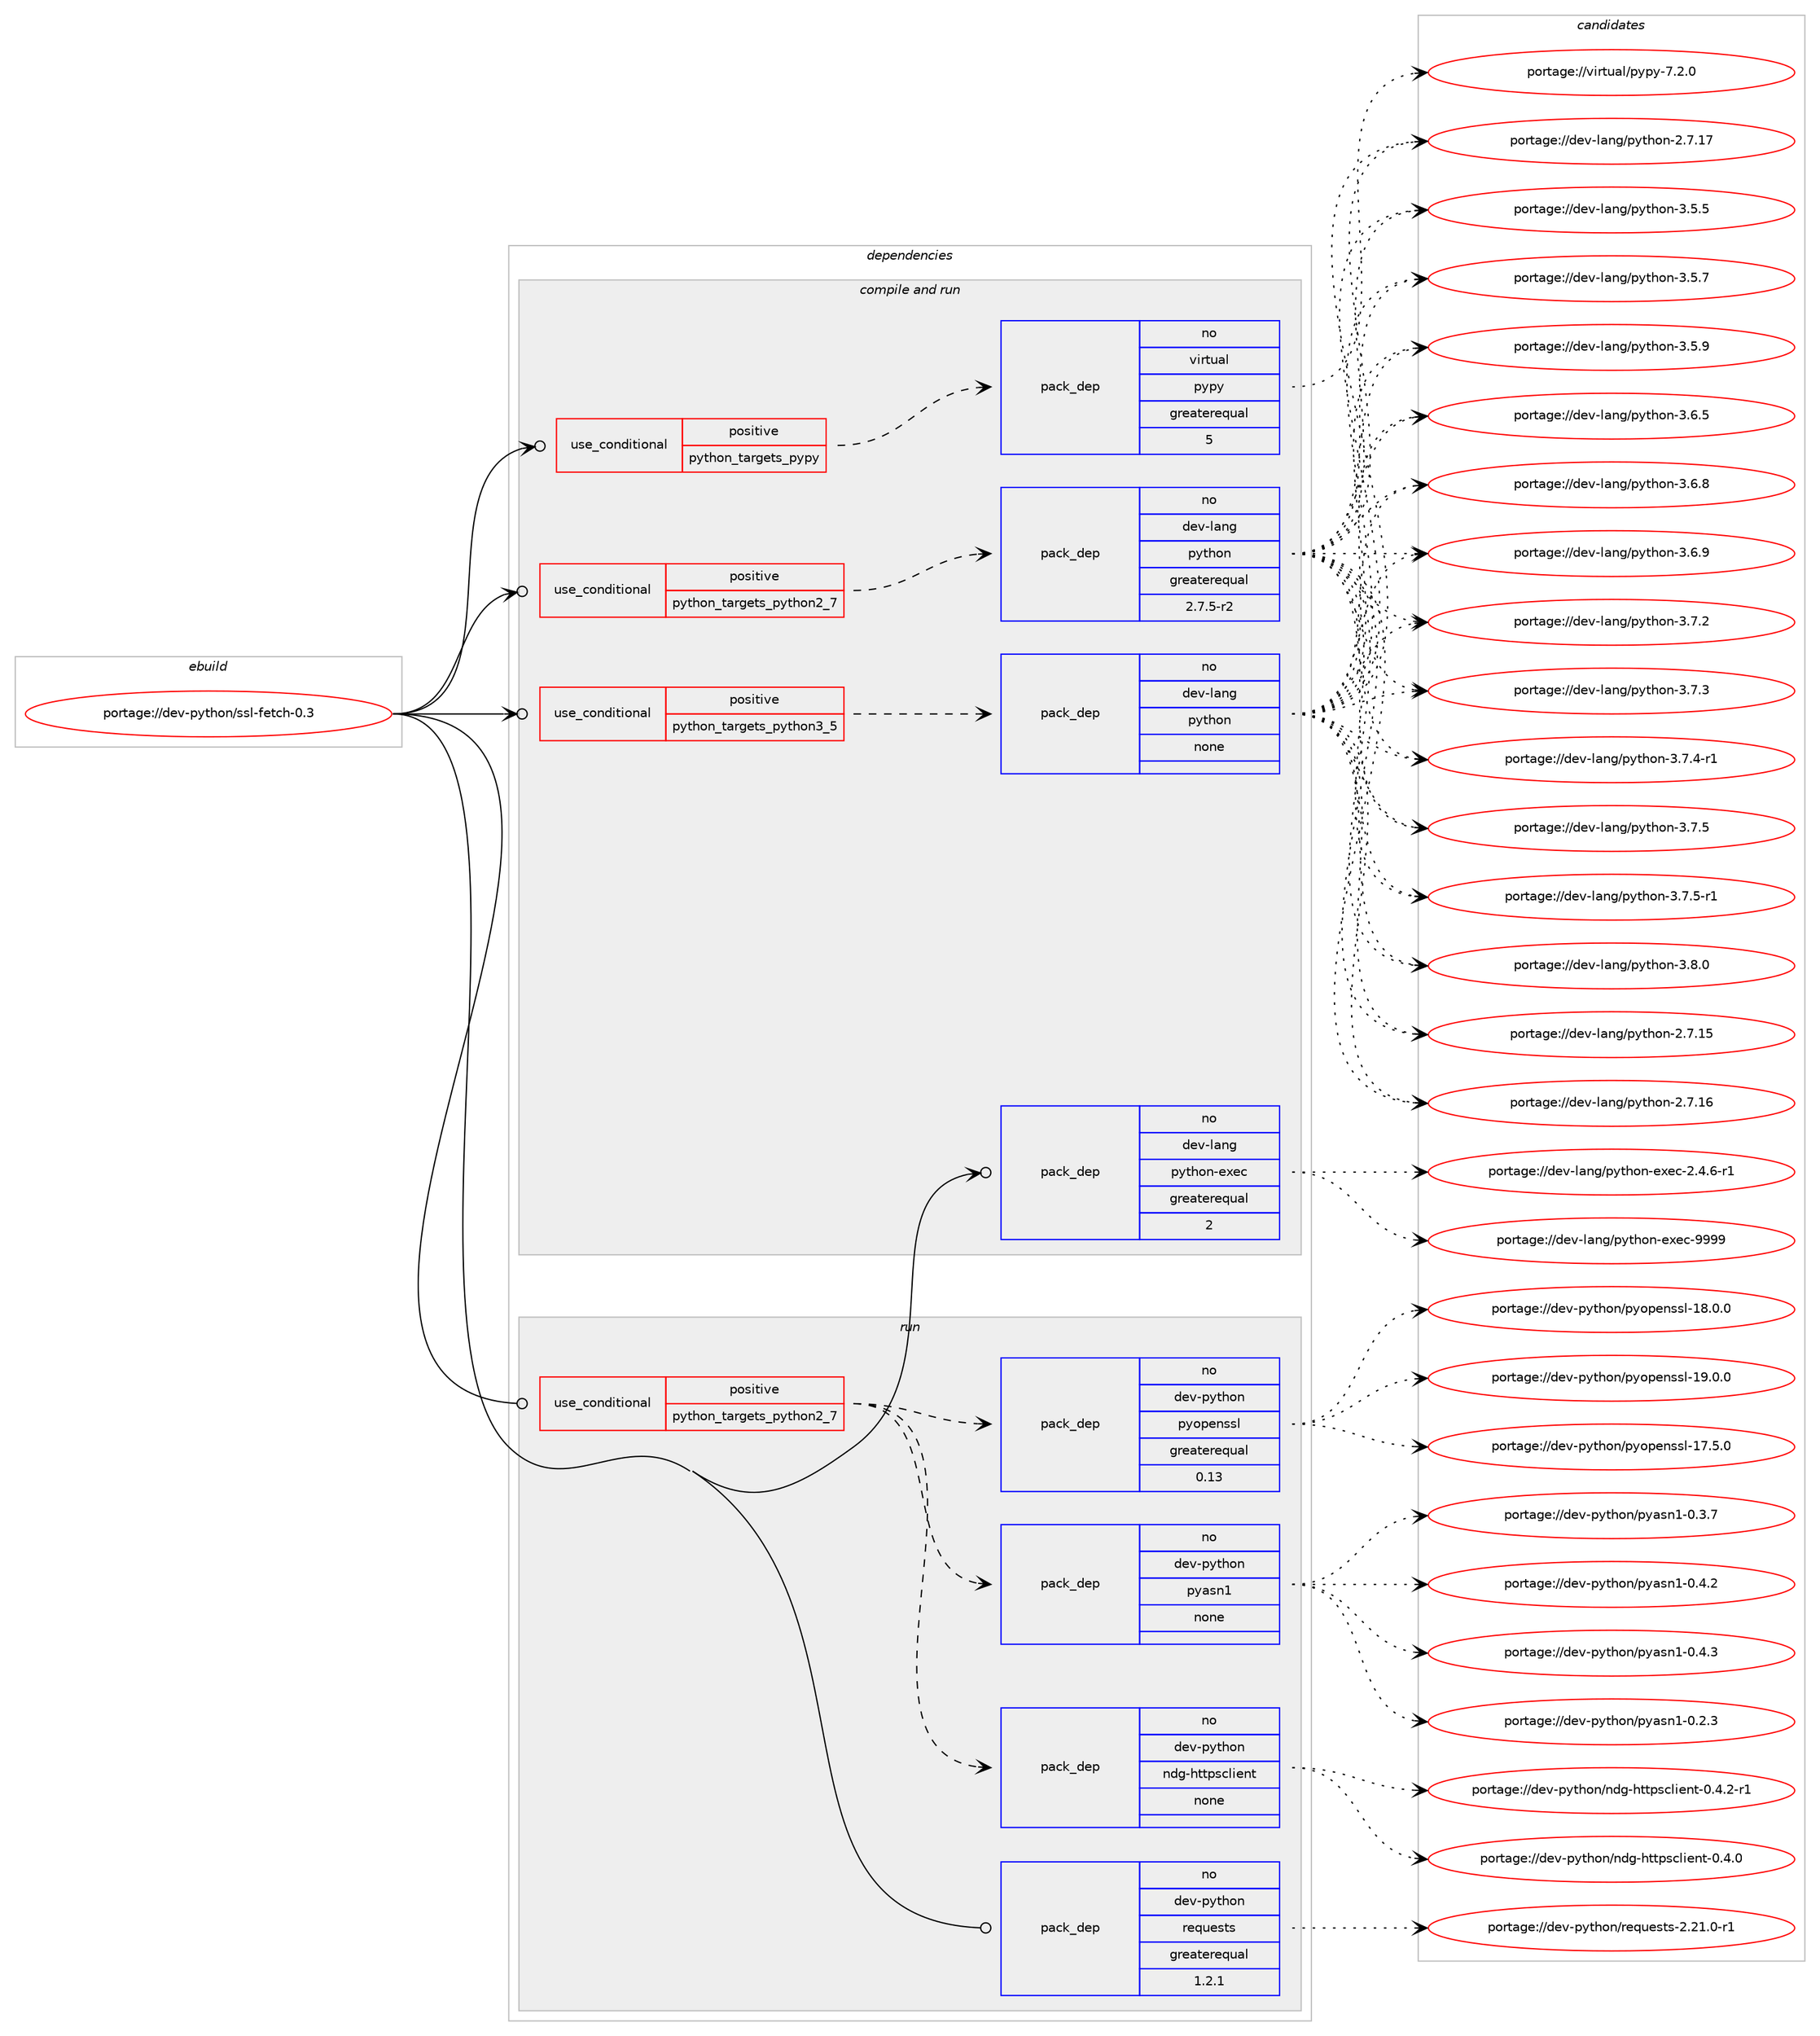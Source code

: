 digraph prolog {

# *************
# Graph options
# *************

newrank=true;
concentrate=true;
compound=true;
graph [rankdir=LR,fontname=Helvetica,fontsize=10,ranksep=1.5];#, ranksep=2.5, nodesep=0.2];
edge  [arrowhead=vee];
node  [fontname=Helvetica,fontsize=10];

# **********
# The ebuild
# **********

subgraph cluster_leftcol {
color=gray;
rank=same;
label=<<i>ebuild</i>>;
id [label="portage://dev-python/ssl-fetch-0.3", color=red, width=4, href="../dev-python/ssl-fetch-0.3.svg"];
}

# ****************
# The dependencies
# ****************

subgraph cluster_midcol {
color=gray;
label=<<i>dependencies</i>>;
subgraph cluster_compile {
fillcolor="#eeeeee";
style=filled;
label=<<i>compile</i>>;
}
subgraph cluster_compileandrun {
fillcolor="#eeeeee";
style=filled;
label=<<i>compile and run</i>>;
subgraph cond39224 {
dependency174069 [label=<<TABLE BORDER="0" CELLBORDER="1" CELLSPACING="0" CELLPADDING="4"><TR><TD ROWSPAN="3" CELLPADDING="10">use_conditional</TD></TR><TR><TD>positive</TD></TR><TR><TD>python_targets_pypy</TD></TR></TABLE>>, shape=none, color=red];
subgraph pack131440 {
dependency174070 [label=<<TABLE BORDER="0" CELLBORDER="1" CELLSPACING="0" CELLPADDING="4" WIDTH="220"><TR><TD ROWSPAN="6" CELLPADDING="30">pack_dep</TD></TR><TR><TD WIDTH="110">no</TD></TR><TR><TD>virtual</TD></TR><TR><TD>pypy</TD></TR><TR><TD>greaterequal</TD></TR><TR><TD>5</TD></TR></TABLE>>, shape=none, color=blue];
}
dependency174069:e -> dependency174070:w [weight=20,style="dashed",arrowhead="vee"];
}
id:e -> dependency174069:w [weight=20,style="solid",arrowhead="odotvee"];
subgraph cond39225 {
dependency174071 [label=<<TABLE BORDER="0" CELLBORDER="1" CELLSPACING="0" CELLPADDING="4"><TR><TD ROWSPAN="3" CELLPADDING="10">use_conditional</TD></TR><TR><TD>positive</TD></TR><TR><TD>python_targets_python2_7</TD></TR></TABLE>>, shape=none, color=red];
subgraph pack131441 {
dependency174072 [label=<<TABLE BORDER="0" CELLBORDER="1" CELLSPACING="0" CELLPADDING="4" WIDTH="220"><TR><TD ROWSPAN="6" CELLPADDING="30">pack_dep</TD></TR><TR><TD WIDTH="110">no</TD></TR><TR><TD>dev-lang</TD></TR><TR><TD>python</TD></TR><TR><TD>greaterequal</TD></TR><TR><TD>2.7.5-r2</TD></TR></TABLE>>, shape=none, color=blue];
}
dependency174071:e -> dependency174072:w [weight=20,style="dashed",arrowhead="vee"];
}
id:e -> dependency174071:w [weight=20,style="solid",arrowhead="odotvee"];
subgraph cond39226 {
dependency174073 [label=<<TABLE BORDER="0" CELLBORDER="1" CELLSPACING="0" CELLPADDING="4"><TR><TD ROWSPAN="3" CELLPADDING="10">use_conditional</TD></TR><TR><TD>positive</TD></TR><TR><TD>python_targets_python3_5</TD></TR></TABLE>>, shape=none, color=red];
subgraph pack131442 {
dependency174074 [label=<<TABLE BORDER="0" CELLBORDER="1" CELLSPACING="0" CELLPADDING="4" WIDTH="220"><TR><TD ROWSPAN="6" CELLPADDING="30">pack_dep</TD></TR><TR><TD WIDTH="110">no</TD></TR><TR><TD>dev-lang</TD></TR><TR><TD>python</TD></TR><TR><TD>none</TD></TR><TR><TD></TD></TR></TABLE>>, shape=none, color=blue];
}
dependency174073:e -> dependency174074:w [weight=20,style="dashed",arrowhead="vee"];
}
id:e -> dependency174073:w [weight=20,style="solid",arrowhead="odotvee"];
subgraph pack131443 {
dependency174075 [label=<<TABLE BORDER="0" CELLBORDER="1" CELLSPACING="0" CELLPADDING="4" WIDTH="220"><TR><TD ROWSPAN="6" CELLPADDING="30">pack_dep</TD></TR><TR><TD WIDTH="110">no</TD></TR><TR><TD>dev-lang</TD></TR><TR><TD>python-exec</TD></TR><TR><TD>greaterequal</TD></TR><TR><TD>2</TD></TR></TABLE>>, shape=none, color=blue];
}
id:e -> dependency174075:w [weight=20,style="solid",arrowhead="odotvee"];
}
subgraph cluster_run {
fillcolor="#eeeeee";
style=filled;
label=<<i>run</i>>;
subgraph cond39227 {
dependency174076 [label=<<TABLE BORDER="0" CELLBORDER="1" CELLSPACING="0" CELLPADDING="4"><TR><TD ROWSPAN="3" CELLPADDING="10">use_conditional</TD></TR><TR><TD>positive</TD></TR><TR><TD>python_targets_python2_7</TD></TR></TABLE>>, shape=none, color=red];
subgraph pack131444 {
dependency174077 [label=<<TABLE BORDER="0" CELLBORDER="1" CELLSPACING="0" CELLPADDING="4" WIDTH="220"><TR><TD ROWSPAN="6" CELLPADDING="30">pack_dep</TD></TR><TR><TD WIDTH="110">no</TD></TR><TR><TD>dev-python</TD></TR><TR><TD>ndg-httpsclient</TD></TR><TR><TD>none</TD></TR><TR><TD></TD></TR></TABLE>>, shape=none, color=blue];
}
dependency174076:e -> dependency174077:w [weight=20,style="dashed",arrowhead="vee"];
subgraph pack131445 {
dependency174078 [label=<<TABLE BORDER="0" CELLBORDER="1" CELLSPACING="0" CELLPADDING="4" WIDTH="220"><TR><TD ROWSPAN="6" CELLPADDING="30">pack_dep</TD></TR><TR><TD WIDTH="110">no</TD></TR><TR><TD>dev-python</TD></TR><TR><TD>pyasn1</TD></TR><TR><TD>none</TD></TR><TR><TD></TD></TR></TABLE>>, shape=none, color=blue];
}
dependency174076:e -> dependency174078:w [weight=20,style="dashed",arrowhead="vee"];
subgraph pack131446 {
dependency174079 [label=<<TABLE BORDER="0" CELLBORDER="1" CELLSPACING="0" CELLPADDING="4" WIDTH="220"><TR><TD ROWSPAN="6" CELLPADDING="30">pack_dep</TD></TR><TR><TD WIDTH="110">no</TD></TR><TR><TD>dev-python</TD></TR><TR><TD>pyopenssl</TD></TR><TR><TD>greaterequal</TD></TR><TR><TD>0.13</TD></TR></TABLE>>, shape=none, color=blue];
}
dependency174076:e -> dependency174079:w [weight=20,style="dashed",arrowhead="vee"];
}
id:e -> dependency174076:w [weight=20,style="solid",arrowhead="odot"];
subgraph pack131447 {
dependency174080 [label=<<TABLE BORDER="0" CELLBORDER="1" CELLSPACING="0" CELLPADDING="4" WIDTH="220"><TR><TD ROWSPAN="6" CELLPADDING="30">pack_dep</TD></TR><TR><TD WIDTH="110">no</TD></TR><TR><TD>dev-python</TD></TR><TR><TD>requests</TD></TR><TR><TD>greaterequal</TD></TR><TR><TD>1.2.1</TD></TR></TABLE>>, shape=none, color=blue];
}
id:e -> dependency174080:w [weight=20,style="solid",arrowhead="odot"];
}
}

# **************
# The candidates
# **************

subgraph cluster_choices {
rank=same;
color=gray;
label=<<i>candidates</i>>;

subgraph choice131440 {
color=black;
nodesep=1;
choiceportage1181051141161179710847112121112121455546504648 [label="portage://virtual/pypy-7.2.0", color=red, width=4,href="../virtual/pypy-7.2.0.svg"];
dependency174070:e -> choiceportage1181051141161179710847112121112121455546504648:w [style=dotted,weight="100"];
}
subgraph choice131441 {
color=black;
nodesep=1;
choiceportage10010111845108971101034711212111610411111045504655464953 [label="portage://dev-lang/python-2.7.15", color=red, width=4,href="../dev-lang/python-2.7.15.svg"];
choiceportage10010111845108971101034711212111610411111045504655464954 [label="portage://dev-lang/python-2.7.16", color=red, width=4,href="../dev-lang/python-2.7.16.svg"];
choiceportage10010111845108971101034711212111610411111045504655464955 [label="portage://dev-lang/python-2.7.17", color=red, width=4,href="../dev-lang/python-2.7.17.svg"];
choiceportage100101118451089711010347112121116104111110455146534653 [label="portage://dev-lang/python-3.5.5", color=red, width=4,href="../dev-lang/python-3.5.5.svg"];
choiceportage100101118451089711010347112121116104111110455146534655 [label="portage://dev-lang/python-3.5.7", color=red, width=4,href="../dev-lang/python-3.5.7.svg"];
choiceportage100101118451089711010347112121116104111110455146534657 [label="portage://dev-lang/python-3.5.9", color=red, width=4,href="../dev-lang/python-3.5.9.svg"];
choiceportage100101118451089711010347112121116104111110455146544653 [label="portage://dev-lang/python-3.6.5", color=red, width=4,href="../dev-lang/python-3.6.5.svg"];
choiceportage100101118451089711010347112121116104111110455146544656 [label="portage://dev-lang/python-3.6.8", color=red, width=4,href="../dev-lang/python-3.6.8.svg"];
choiceportage100101118451089711010347112121116104111110455146544657 [label="portage://dev-lang/python-3.6.9", color=red, width=4,href="../dev-lang/python-3.6.9.svg"];
choiceportage100101118451089711010347112121116104111110455146554650 [label="portage://dev-lang/python-3.7.2", color=red, width=4,href="../dev-lang/python-3.7.2.svg"];
choiceportage100101118451089711010347112121116104111110455146554651 [label="portage://dev-lang/python-3.7.3", color=red, width=4,href="../dev-lang/python-3.7.3.svg"];
choiceportage1001011184510897110103471121211161041111104551465546524511449 [label="portage://dev-lang/python-3.7.4-r1", color=red, width=4,href="../dev-lang/python-3.7.4-r1.svg"];
choiceportage100101118451089711010347112121116104111110455146554653 [label="portage://dev-lang/python-3.7.5", color=red, width=4,href="../dev-lang/python-3.7.5.svg"];
choiceportage1001011184510897110103471121211161041111104551465546534511449 [label="portage://dev-lang/python-3.7.5-r1", color=red, width=4,href="../dev-lang/python-3.7.5-r1.svg"];
choiceportage100101118451089711010347112121116104111110455146564648 [label="portage://dev-lang/python-3.8.0", color=red, width=4,href="../dev-lang/python-3.8.0.svg"];
dependency174072:e -> choiceportage10010111845108971101034711212111610411111045504655464953:w [style=dotted,weight="100"];
dependency174072:e -> choiceportage10010111845108971101034711212111610411111045504655464954:w [style=dotted,weight="100"];
dependency174072:e -> choiceportage10010111845108971101034711212111610411111045504655464955:w [style=dotted,weight="100"];
dependency174072:e -> choiceportage100101118451089711010347112121116104111110455146534653:w [style=dotted,weight="100"];
dependency174072:e -> choiceportage100101118451089711010347112121116104111110455146534655:w [style=dotted,weight="100"];
dependency174072:e -> choiceportage100101118451089711010347112121116104111110455146534657:w [style=dotted,weight="100"];
dependency174072:e -> choiceportage100101118451089711010347112121116104111110455146544653:w [style=dotted,weight="100"];
dependency174072:e -> choiceportage100101118451089711010347112121116104111110455146544656:w [style=dotted,weight="100"];
dependency174072:e -> choiceportage100101118451089711010347112121116104111110455146544657:w [style=dotted,weight="100"];
dependency174072:e -> choiceportage100101118451089711010347112121116104111110455146554650:w [style=dotted,weight="100"];
dependency174072:e -> choiceportage100101118451089711010347112121116104111110455146554651:w [style=dotted,weight="100"];
dependency174072:e -> choiceportage1001011184510897110103471121211161041111104551465546524511449:w [style=dotted,weight="100"];
dependency174072:e -> choiceportage100101118451089711010347112121116104111110455146554653:w [style=dotted,weight="100"];
dependency174072:e -> choiceportage1001011184510897110103471121211161041111104551465546534511449:w [style=dotted,weight="100"];
dependency174072:e -> choiceportage100101118451089711010347112121116104111110455146564648:w [style=dotted,weight="100"];
}
subgraph choice131442 {
color=black;
nodesep=1;
choiceportage10010111845108971101034711212111610411111045504655464953 [label="portage://dev-lang/python-2.7.15", color=red, width=4,href="../dev-lang/python-2.7.15.svg"];
choiceportage10010111845108971101034711212111610411111045504655464954 [label="portage://dev-lang/python-2.7.16", color=red, width=4,href="../dev-lang/python-2.7.16.svg"];
choiceportage10010111845108971101034711212111610411111045504655464955 [label="portage://dev-lang/python-2.7.17", color=red, width=4,href="../dev-lang/python-2.7.17.svg"];
choiceportage100101118451089711010347112121116104111110455146534653 [label="portage://dev-lang/python-3.5.5", color=red, width=4,href="../dev-lang/python-3.5.5.svg"];
choiceportage100101118451089711010347112121116104111110455146534655 [label="portage://dev-lang/python-3.5.7", color=red, width=4,href="../dev-lang/python-3.5.7.svg"];
choiceportage100101118451089711010347112121116104111110455146534657 [label="portage://dev-lang/python-3.5.9", color=red, width=4,href="../dev-lang/python-3.5.9.svg"];
choiceportage100101118451089711010347112121116104111110455146544653 [label="portage://dev-lang/python-3.6.5", color=red, width=4,href="../dev-lang/python-3.6.5.svg"];
choiceportage100101118451089711010347112121116104111110455146544656 [label="portage://dev-lang/python-3.6.8", color=red, width=4,href="../dev-lang/python-3.6.8.svg"];
choiceportage100101118451089711010347112121116104111110455146544657 [label="portage://dev-lang/python-3.6.9", color=red, width=4,href="../dev-lang/python-3.6.9.svg"];
choiceportage100101118451089711010347112121116104111110455146554650 [label="portage://dev-lang/python-3.7.2", color=red, width=4,href="../dev-lang/python-3.7.2.svg"];
choiceportage100101118451089711010347112121116104111110455146554651 [label="portage://dev-lang/python-3.7.3", color=red, width=4,href="../dev-lang/python-3.7.3.svg"];
choiceportage1001011184510897110103471121211161041111104551465546524511449 [label="portage://dev-lang/python-3.7.4-r1", color=red, width=4,href="../dev-lang/python-3.7.4-r1.svg"];
choiceportage100101118451089711010347112121116104111110455146554653 [label="portage://dev-lang/python-3.7.5", color=red, width=4,href="../dev-lang/python-3.7.5.svg"];
choiceportage1001011184510897110103471121211161041111104551465546534511449 [label="portage://dev-lang/python-3.7.5-r1", color=red, width=4,href="../dev-lang/python-3.7.5-r1.svg"];
choiceportage100101118451089711010347112121116104111110455146564648 [label="portage://dev-lang/python-3.8.0", color=red, width=4,href="../dev-lang/python-3.8.0.svg"];
dependency174074:e -> choiceportage10010111845108971101034711212111610411111045504655464953:w [style=dotted,weight="100"];
dependency174074:e -> choiceportage10010111845108971101034711212111610411111045504655464954:w [style=dotted,weight="100"];
dependency174074:e -> choiceportage10010111845108971101034711212111610411111045504655464955:w [style=dotted,weight="100"];
dependency174074:e -> choiceportage100101118451089711010347112121116104111110455146534653:w [style=dotted,weight="100"];
dependency174074:e -> choiceportage100101118451089711010347112121116104111110455146534655:w [style=dotted,weight="100"];
dependency174074:e -> choiceportage100101118451089711010347112121116104111110455146534657:w [style=dotted,weight="100"];
dependency174074:e -> choiceportage100101118451089711010347112121116104111110455146544653:w [style=dotted,weight="100"];
dependency174074:e -> choiceportage100101118451089711010347112121116104111110455146544656:w [style=dotted,weight="100"];
dependency174074:e -> choiceportage100101118451089711010347112121116104111110455146544657:w [style=dotted,weight="100"];
dependency174074:e -> choiceportage100101118451089711010347112121116104111110455146554650:w [style=dotted,weight="100"];
dependency174074:e -> choiceportage100101118451089711010347112121116104111110455146554651:w [style=dotted,weight="100"];
dependency174074:e -> choiceportage1001011184510897110103471121211161041111104551465546524511449:w [style=dotted,weight="100"];
dependency174074:e -> choiceportage100101118451089711010347112121116104111110455146554653:w [style=dotted,weight="100"];
dependency174074:e -> choiceportage1001011184510897110103471121211161041111104551465546534511449:w [style=dotted,weight="100"];
dependency174074:e -> choiceportage100101118451089711010347112121116104111110455146564648:w [style=dotted,weight="100"];
}
subgraph choice131443 {
color=black;
nodesep=1;
choiceportage10010111845108971101034711212111610411111045101120101994550465246544511449 [label="portage://dev-lang/python-exec-2.4.6-r1", color=red, width=4,href="../dev-lang/python-exec-2.4.6-r1.svg"];
choiceportage10010111845108971101034711212111610411111045101120101994557575757 [label="portage://dev-lang/python-exec-9999", color=red, width=4,href="../dev-lang/python-exec-9999.svg"];
dependency174075:e -> choiceportage10010111845108971101034711212111610411111045101120101994550465246544511449:w [style=dotted,weight="100"];
dependency174075:e -> choiceportage10010111845108971101034711212111610411111045101120101994557575757:w [style=dotted,weight="100"];
}
subgraph choice131444 {
color=black;
nodesep=1;
choiceportage10010111845112121116104111110471101001034510411611611211599108105101110116454846524648 [label="portage://dev-python/ndg-httpsclient-0.4.0", color=red, width=4,href="../dev-python/ndg-httpsclient-0.4.0.svg"];
choiceportage100101118451121211161041111104711010010345104116116112115991081051011101164548465246504511449 [label="portage://dev-python/ndg-httpsclient-0.4.2-r1", color=red, width=4,href="../dev-python/ndg-httpsclient-0.4.2-r1.svg"];
dependency174077:e -> choiceportage10010111845112121116104111110471101001034510411611611211599108105101110116454846524648:w [style=dotted,weight="100"];
dependency174077:e -> choiceportage100101118451121211161041111104711010010345104116116112115991081051011101164548465246504511449:w [style=dotted,weight="100"];
}
subgraph choice131445 {
color=black;
nodesep=1;
choiceportage10010111845112121116104111110471121219711511049454846504651 [label="portage://dev-python/pyasn1-0.2.3", color=red, width=4,href="../dev-python/pyasn1-0.2.3.svg"];
choiceportage10010111845112121116104111110471121219711511049454846514655 [label="portage://dev-python/pyasn1-0.3.7", color=red, width=4,href="../dev-python/pyasn1-0.3.7.svg"];
choiceportage10010111845112121116104111110471121219711511049454846524650 [label="portage://dev-python/pyasn1-0.4.2", color=red, width=4,href="../dev-python/pyasn1-0.4.2.svg"];
choiceportage10010111845112121116104111110471121219711511049454846524651 [label="portage://dev-python/pyasn1-0.4.3", color=red, width=4,href="../dev-python/pyasn1-0.4.3.svg"];
dependency174078:e -> choiceportage10010111845112121116104111110471121219711511049454846504651:w [style=dotted,weight="100"];
dependency174078:e -> choiceportage10010111845112121116104111110471121219711511049454846514655:w [style=dotted,weight="100"];
dependency174078:e -> choiceportage10010111845112121116104111110471121219711511049454846524650:w [style=dotted,weight="100"];
dependency174078:e -> choiceportage10010111845112121116104111110471121219711511049454846524651:w [style=dotted,weight="100"];
}
subgraph choice131446 {
color=black;
nodesep=1;
choiceportage100101118451121211161041111104711212111111210111011511510845495546534648 [label="portage://dev-python/pyopenssl-17.5.0", color=red, width=4,href="../dev-python/pyopenssl-17.5.0.svg"];
choiceportage100101118451121211161041111104711212111111210111011511510845495646484648 [label="portage://dev-python/pyopenssl-18.0.0", color=red, width=4,href="../dev-python/pyopenssl-18.0.0.svg"];
choiceportage100101118451121211161041111104711212111111210111011511510845495746484648 [label="portage://dev-python/pyopenssl-19.0.0", color=red, width=4,href="../dev-python/pyopenssl-19.0.0.svg"];
dependency174079:e -> choiceportage100101118451121211161041111104711212111111210111011511510845495546534648:w [style=dotted,weight="100"];
dependency174079:e -> choiceportage100101118451121211161041111104711212111111210111011511510845495646484648:w [style=dotted,weight="100"];
dependency174079:e -> choiceportage100101118451121211161041111104711212111111210111011511510845495746484648:w [style=dotted,weight="100"];
}
subgraph choice131447 {
color=black;
nodesep=1;
choiceportage1001011184511212111610411111047114101113117101115116115455046504946484511449 [label="portage://dev-python/requests-2.21.0-r1", color=red, width=4,href="../dev-python/requests-2.21.0-r1.svg"];
dependency174080:e -> choiceportage1001011184511212111610411111047114101113117101115116115455046504946484511449:w [style=dotted,weight="100"];
}
}

}
